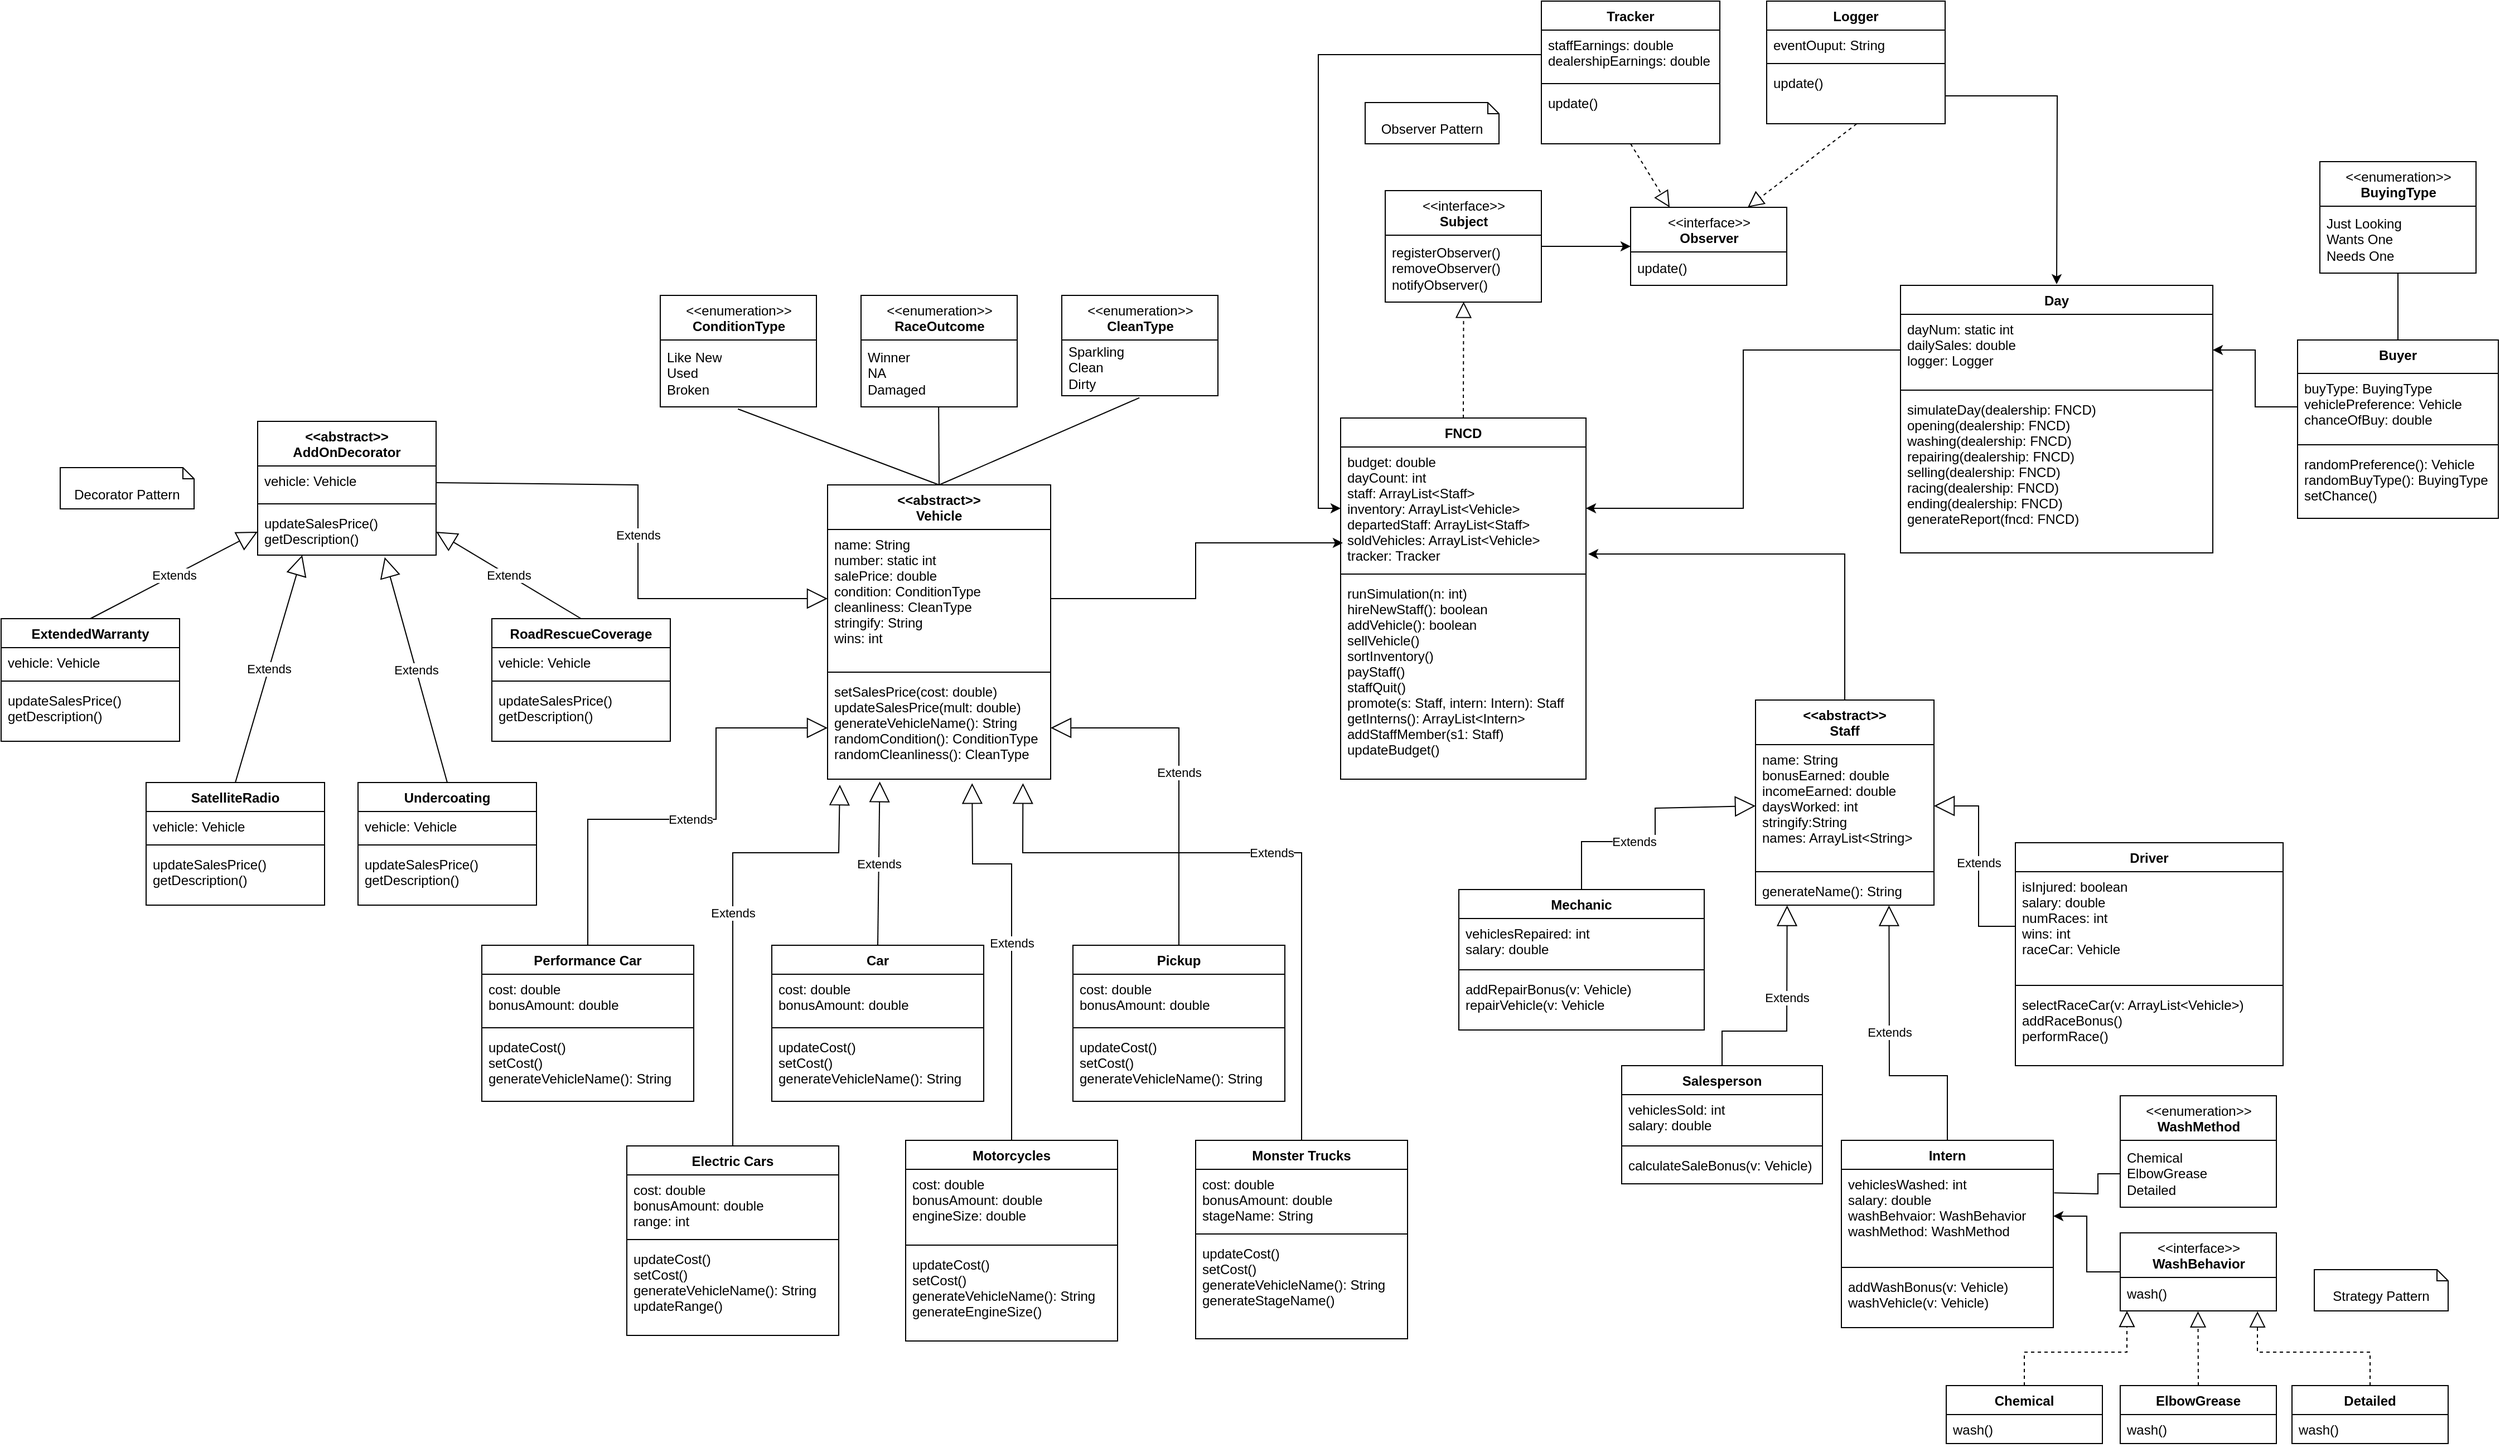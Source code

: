 <mxfile version="20.8.22" type="device"><diagram name="Page-1" id="t615IpKrebfOkQAuINTM"><mxGraphModel dx="3419" dy="1563" grid="1" gridSize="10" guides="1" tooltips="1" connect="1" arrows="1" fold="1" page="1" pageScale="1" pageWidth="850" pageHeight="1100" math="0" shadow="0"><root><mxCell id="0"/><mxCell id="1" parent="0"/><mxCell id="rix5Q1nm7K9y-jNuMeSY-110" style="edgeStyle=orthogonalEdgeStyle;rounded=0;orthogonalLoop=1;jettySize=auto;html=1;entryX=1.009;entryY=0.873;entryDx=0;entryDy=0;entryPerimeter=0;" parent="1" source="QfsyvB2copFPXGvnGD3D-1" target="QfsyvB2copFPXGvnGD3D-46" edge="1"><mxGeometry relative="1" as="geometry"/></mxCell><mxCell id="QfsyvB2copFPXGvnGD3D-1" value="&lt;&lt;abstract&gt;&gt;&#10;Staff" style="swimlane;fontStyle=1;align=center;verticalAlign=top;childLayout=stackLayout;horizontal=1;startSize=40;horizontalStack=0;resizeParent=1;resizeParentMax=0;resizeLast=0;collapsible=1;marginBottom=0;" parent="1" vertex="1"><mxGeometry x="-830" y="-10" width="160" height="184" as="geometry"/></mxCell><mxCell id="QfsyvB2copFPXGvnGD3D-2" value="name: String&#10;bonusEarned: double&#10;incomeEarned: double&#10;daysWorked: int&#10;stringify:String&#10;names: ArrayList&lt;String&gt;" style="text;strokeColor=none;fillColor=none;align=left;verticalAlign=top;spacingLeft=4;spacingRight=4;overflow=hidden;rotatable=0;points=[[0,0.5],[1,0.5]];portConstraint=eastwest;" parent="QfsyvB2copFPXGvnGD3D-1" vertex="1"><mxGeometry y="40" width="160" height="110" as="geometry"/></mxCell><mxCell id="QfsyvB2copFPXGvnGD3D-3" value="" style="line;strokeWidth=1;fillColor=none;align=left;verticalAlign=middle;spacingTop=-1;spacingLeft=3;spacingRight=3;rotatable=0;labelPosition=right;points=[];portConstraint=eastwest;strokeColor=inherit;" parent="QfsyvB2copFPXGvnGD3D-1" vertex="1"><mxGeometry y="150" width="160" height="8" as="geometry"/></mxCell><mxCell id="QfsyvB2copFPXGvnGD3D-4" value="generateName(): String" style="text;strokeColor=none;fillColor=none;align=left;verticalAlign=top;spacingLeft=4;spacingRight=4;overflow=hidden;rotatable=0;points=[[0,0.5],[1,0.5]];portConstraint=eastwest;" parent="QfsyvB2copFPXGvnGD3D-1" vertex="1"><mxGeometry y="158" width="160" height="26" as="geometry"/></mxCell><mxCell id="QfsyvB2copFPXGvnGD3D-5" value="Salesperson" style="swimlane;fontStyle=1;align=center;verticalAlign=top;childLayout=stackLayout;horizontal=1;startSize=26;horizontalStack=0;resizeParent=1;resizeParentMax=0;resizeLast=0;collapsible=1;marginBottom=0;" parent="1" vertex="1"><mxGeometry x="-950" y="318" width="180" height="106" as="geometry"/></mxCell><mxCell id="QfsyvB2copFPXGvnGD3D-6" value="vehiclesSold: int&#10;salary: double" style="text;strokeColor=none;fillColor=none;align=left;verticalAlign=top;spacingLeft=4;spacingRight=4;overflow=hidden;rotatable=0;points=[[0,0.5],[1,0.5]];portConstraint=eastwest;" parent="QfsyvB2copFPXGvnGD3D-5" vertex="1"><mxGeometry y="26" width="180" height="42" as="geometry"/></mxCell><mxCell id="QfsyvB2copFPXGvnGD3D-7" value="" style="line;strokeWidth=1;fillColor=none;align=left;verticalAlign=middle;spacingTop=-1;spacingLeft=3;spacingRight=3;rotatable=0;labelPosition=right;points=[];portConstraint=eastwest;strokeColor=inherit;" parent="QfsyvB2copFPXGvnGD3D-5" vertex="1"><mxGeometry y="68" width="180" height="8" as="geometry"/></mxCell><mxCell id="QfsyvB2copFPXGvnGD3D-8" value="calculateSaleBonus(v: Vehicle)" style="text;strokeColor=none;fillColor=none;align=left;verticalAlign=top;spacingLeft=4;spacingRight=4;overflow=hidden;rotatable=0;points=[[0,0.5],[1,0.5]];portConstraint=eastwest;" parent="QfsyvB2copFPXGvnGD3D-5" vertex="1"><mxGeometry y="76" width="180" height="30" as="geometry"/></mxCell><mxCell id="QfsyvB2copFPXGvnGD3D-9" value="Intern" style="swimlane;fontStyle=1;align=center;verticalAlign=top;childLayout=stackLayout;horizontal=1;startSize=26;horizontalStack=0;resizeParent=1;resizeParentMax=0;resizeLast=0;collapsible=1;marginBottom=0;" parent="1" vertex="1"><mxGeometry x="-753" y="385" width="190" height="168" as="geometry"/></mxCell><mxCell id="QfsyvB2copFPXGvnGD3D-10" value="vehiclesWashed: int&#10;salary: double&#10;washBehvaior: WashBehavior&#10;washMethod: WashMethod" style="text;strokeColor=none;fillColor=none;align=left;verticalAlign=top;spacingLeft=4;spacingRight=4;overflow=hidden;rotatable=0;points=[[0,0.5],[1,0.5]];portConstraint=eastwest;" parent="QfsyvB2copFPXGvnGD3D-9" vertex="1"><mxGeometry y="26" width="190" height="84" as="geometry"/></mxCell><mxCell id="QfsyvB2copFPXGvnGD3D-11" value="" style="line;strokeWidth=1;fillColor=none;align=left;verticalAlign=middle;spacingTop=-1;spacingLeft=3;spacingRight=3;rotatable=0;labelPosition=right;points=[];portConstraint=eastwest;strokeColor=inherit;" parent="QfsyvB2copFPXGvnGD3D-9" vertex="1"><mxGeometry y="110" width="190" height="8" as="geometry"/></mxCell><mxCell id="QfsyvB2copFPXGvnGD3D-12" value="addWashBonus(v: Vehicle)&#10;washVehicle(v: Vehicle)" style="text;strokeColor=none;fillColor=none;align=left;verticalAlign=top;spacingLeft=4;spacingRight=4;overflow=hidden;rotatable=0;points=[[0,0.5],[1,0.5]];portConstraint=eastwest;" parent="QfsyvB2copFPXGvnGD3D-9" vertex="1"><mxGeometry y="118" width="190" height="50" as="geometry"/></mxCell><mxCell id="QfsyvB2copFPXGvnGD3D-19" value="Mechanic" style="swimlane;fontStyle=1;align=center;verticalAlign=top;childLayout=stackLayout;horizontal=1;startSize=26;horizontalStack=0;resizeParent=1;resizeParentMax=0;resizeLast=0;collapsible=1;marginBottom=0;" parent="1" vertex="1"><mxGeometry x="-1096" y="160" width="220" height="126" as="geometry"/></mxCell><mxCell id="QfsyvB2copFPXGvnGD3D-20" value="vehiclesRepaired: int&#10;salary: double" style="text;strokeColor=none;fillColor=none;align=left;verticalAlign=top;spacingLeft=4;spacingRight=4;overflow=hidden;rotatable=0;points=[[0,0.5],[1,0.5]];portConstraint=eastwest;" parent="QfsyvB2copFPXGvnGD3D-19" vertex="1"><mxGeometry y="26" width="220" height="42" as="geometry"/></mxCell><mxCell id="QfsyvB2copFPXGvnGD3D-21" value="" style="line;strokeWidth=1;fillColor=none;align=left;verticalAlign=middle;spacingTop=-1;spacingLeft=3;spacingRight=3;rotatable=0;labelPosition=right;points=[];portConstraint=eastwest;strokeColor=inherit;" parent="QfsyvB2copFPXGvnGD3D-19" vertex="1"><mxGeometry y="68" width="220" height="8" as="geometry"/></mxCell><mxCell id="QfsyvB2copFPXGvnGD3D-22" value="addRepairBonus(v: Vehicle)&#10;repairVehicle(v: Vehicle" style="text;strokeColor=none;fillColor=none;align=left;verticalAlign=top;spacingLeft=4;spacingRight=4;overflow=hidden;rotatable=0;points=[[0,0.5],[1,0.5]];portConstraint=eastwest;" parent="QfsyvB2copFPXGvnGD3D-19" vertex="1"><mxGeometry y="76" width="220" height="50" as="geometry"/></mxCell><mxCell id="QfsyvB2copFPXGvnGD3D-23" value="Extends" style="endArrow=block;endSize=16;endFill=0;html=1;rounded=0;exitX=0.5;exitY=0;exitDx=0;exitDy=0;entryX=0.177;entryY=1.009;entryDx=0;entryDy=0;entryPerimeter=0;" parent="1" source="QfsyvB2copFPXGvnGD3D-5" target="QfsyvB2copFPXGvnGD3D-4" edge="1"><mxGeometry x="0.18" width="160" relative="1" as="geometry"><mxPoint x="-650" y="575" as="sourcePoint"/><mxPoint x="-680" y="535" as="targetPoint"/><Array as="points"><mxPoint x="-860" y="287"/><mxPoint x="-802" y="287"/></Array><mxPoint as="offset"/></mxGeometry></mxCell><mxCell id="QfsyvB2copFPXGvnGD3D-26" value="&lt;&lt;abstract&gt;&gt;&#10;Vehicle" style="swimlane;fontStyle=1;align=center;verticalAlign=top;childLayout=stackLayout;horizontal=1;startSize=40;horizontalStack=0;resizeParent=1;resizeParentMax=0;resizeLast=0;collapsible=1;marginBottom=0;" parent="1" vertex="1"><mxGeometry x="-1662" y="-203" width="200" height="264" as="geometry"/></mxCell><mxCell id="QfsyvB2copFPXGvnGD3D-27" value="name: String&#10;number: static int&#10;salePrice: double&#10;condition: ConditionType&#10;cleanliness: CleanType&#10;stringify: String&#10;wins: int" style="text;strokeColor=none;fillColor=none;align=left;verticalAlign=top;spacingLeft=4;spacingRight=4;overflow=hidden;rotatable=0;points=[[0,0.5],[1,0.5]];portConstraint=eastwest;" parent="QfsyvB2copFPXGvnGD3D-26" vertex="1"><mxGeometry y="40" width="200" height="124" as="geometry"/></mxCell><mxCell id="QfsyvB2copFPXGvnGD3D-28" value="" style="line;strokeWidth=1;fillColor=none;align=left;verticalAlign=middle;spacingTop=-1;spacingLeft=3;spacingRight=3;rotatable=0;labelPosition=right;points=[];portConstraint=eastwest;strokeColor=inherit;" parent="QfsyvB2copFPXGvnGD3D-26" vertex="1"><mxGeometry y="164" width="200" height="8" as="geometry"/></mxCell><mxCell id="QfsyvB2copFPXGvnGD3D-29" value="setSalesPrice(cost: double)&#10;updateSalesPrice(mult: double)&#10;generateVehicleName(): String&#10;randomCondition(): ConditionType&#10;randomCleanliness(): CleanType" style="text;strokeColor=none;fillColor=none;align=left;verticalAlign=top;spacingLeft=4;spacingRight=4;overflow=hidden;rotatable=0;points=[[0,0.5],[1,0.5]];portConstraint=eastwest;" parent="QfsyvB2copFPXGvnGD3D-26" vertex="1"><mxGeometry y="172" width="200" height="92" as="geometry"/></mxCell><mxCell id="QfsyvB2copFPXGvnGD3D-38" value="Performance Car" style="swimlane;fontStyle=1;align=center;verticalAlign=top;childLayout=stackLayout;horizontal=1;startSize=26;horizontalStack=0;resizeParent=1;resizeParentMax=0;resizeLast=0;collapsible=1;marginBottom=0;" parent="1" vertex="1"><mxGeometry x="-1972" y="210" width="190" height="140" as="geometry"/></mxCell><mxCell id="QfsyvB2copFPXGvnGD3D-39" value="cost: double&#10;bonusAmount: double" style="text;strokeColor=none;fillColor=none;align=left;verticalAlign=top;spacingLeft=4;spacingRight=4;overflow=hidden;rotatable=0;points=[[0,0.5],[1,0.5]];portConstraint=eastwest;" parent="QfsyvB2copFPXGvnGD3D-38" vertex="1"><mxGeometry y="26" width="190" height="44" as="geometry"/></mxCell><mxCell id="QfsyvB2copFPXGvnGD3D-40" value="" style="line;strokeWidth=1;fillColor=none;align=left;verticalAlign=middle;spacingTop=-1;spacingLeft=3;spacingRight=3;rotatable=0;labelPosition=right;points=[];portConstraint=eastwest;strokeColor=inherit;" parent="QfsyvB2copFPXGvnGD3D-38" vertex="1"><mxGeometry y="70" width="190" height="8" as="geometry"/></mxCell><mxCell id="QfsyvB2copFPXGvnGD3D-41" value="updateCost()&#10;setCost()&#10;generateVehicleName(): String" style="text;strokeColor=none;fillColor=none;align=left;verticalAlign=top;spacingLeft=4;spacingRight=4;overflow=hidden;rotatable=0;points=[[0,0.5],[1,0.5]];portConstraint=eastwest;" parent="QfsyvB2copFPXGvnGD3D-38" vertex="1"><mxGeometry y="78" width="190" height="62" as="geometry"/></mxCell><mxCell id="QfsyvB2copFPXGvnGD3D-45" value="FNCD" style="swimlane;fontStyle=1;align=center;verticalAlign=top;childLayout=stackLayout;horizontal=1;startSize=26;horizontalStack=0;resizeParent=1;resizeParentMax=0;resizeLast=0;collapsible=1;marginBottom=0;" parent="1" vertex="1"><mxGeometry x="-1202" y="-263" width="220" height="324" as="geometry"/></mxCell><mxCell id="QfsyvB2copFPXGvnGD3D-46" value="budget: double&#10;dayCount: int&#10;staff: ArrayList&lt;Staff&gt;&#10;inventory: ArrayList&lt;Vehicle&gt;&#10;departedStaff: ArrayList&lt;Staff&gt;&#10;soldVehicles: ArrayList&lt;Vehicle&gt;&#10;tracker: Tracker" style="text;strokeColor=none;fillColor=none;align=left;verticalAlign=top;spacingLeft=4;spacingRight=4;overflow=hidden;rotatable=0;points=[[0,0.5],[1,0.5]];portConstraint=eastwest;" parent="QfsyvB2copFPXGvnGD3D-45" vertex="1"><mxGeometry y="26" width="220" height="110" as="geometry"/></mxCell><mxCell id="QfsyvB2copFPXGvnGD3D-47" value="" style="line;strokeWidth=1;fillColor=none;align=left;verticalAlign=middle;spacingTop=-1;spacingLeft=3;spacingRight=3;rotatable=0;labelPosition=right;points=[];portConstraint=eastwest;strokeColor=inherit;" parent="QfsyvB2copFPXGvnGD3D-45" vertex="1"><mxGeometry y="136" width="220" height="8" as="geometry"/></mxCell><mxCell id="QfsyvB2copFPXGvnGD3D-48" value="runSimulation(n: int)&#10;hireNewStaff(): boolean&#10;addVehicle(): boolean&#10;sellVehicle()&#10;sortInventory()&#10;payStaff()&#10;staffQuit()&#10;promote(s: Staff, intern: Intern): Staff&#10;getInterns(): ArrayList&lt;Intern&gt;&#10;addStaffMember(s1: Staff)&#10;updateBudget()" style="text;strokeColor=none;fillColor=none;align=left;verticalAlign=top;spacingLeft=4;spacingRight=4;overflow=hidden;rotatable=0;points=[[0,0.5],[1,0.5]];portConstraint=eastwest;" parent="QfsyvB2copFPXGvnGD3D-45" vertex="1"><mxGeometry y="144" width="220" height="180" as="geometry"/></mxCell><mxCell id="QfsyvB2copFPXGvnGD3D-53" value="Day" style="swimlane;fontStyle=1;align=center;verticalAlign=top;childLayout=stackLayout;horizontal=1;startSize=26;horizontalStack=0;resizeParent=1;resizeParentMax=0;resizeLast=0;collapsible=1;marginBottom=0;" parent="1" vertex="1"><mxGeometry x="-700" y="-382" width="280" height="240" as="geometry"/></mxCell><mxCell id="QfsyvB2copFPXGvnGD3D-54" value="dayNum: static int&#10;dailySales: double&#10;logger: Logger" style="text;strokeColor=none;fillColor=none;align=left;verticalAlign=top;spacingLeft=4;spacingRight=4;overflow=hidden;rotatable=0;points=[[0,0.5],[1,0.5]];portConstraint=eastwest;" parent="QfsyvB2copFPXGvnGD3D-53" vertex="1"><mxGeometry y="26" width="280" height="64" as="geometry"/></mxCell><mxCell id="QfsyvB2copFPXGvnGD3D-55" value="" style="line;strokeWidth=1;fillColor=none;align=left;verticalAlign=middle;spacingTop=-1;spacingLeft=3;spacingRight=3;rotatable=0;labelPosition=right;points=[];portConstraint=eastwest;strokeColor=inherit;" parent="QfsyvB2copFPXGvnGD3D-53" vertex="1"><mxGeometry y="90" width="280" height="8" as="geometry"/></mxCell><mxCell id="QfsyvB2copFPXGvnGD3D-56" value="simulateDay(dealership: FNCD)&#10;opening(dealership: FNCD)&#10;washing(dealership: FNCD)&#10;repairing(dealership: FNCD)&#10;selling(dealership: FNCD)&#10;racing(dealership: FNCD)&#10;ending(dealership: FNCD)&#10;generateReport(fncd: FNCD)" style="text;strokeColor=none;fillColor=none;align=left;verticalAlign=top;spacingLeft=4;spacingRight=4;overflow=hidden;rotatable=0;points=[[0,0.5],[1,0.5]];portConstraint=eastwest;" parent="QfsyvB2copFPXGvnGD3D-53" vertex="1"><mxGeometry y="98" width="280" height="142" as="geometry"/></mxCell><mxCell id="QfsyvB2copFPXGvnGD3D-61" value="&amp;lt;&amp;lt;enumeration&amp;gt;&amp;gt;&lt;br&gt;&lt;b&gt;ConditionType&lt;/b&gt;" style="swimlane;fontStyle=0;align=center;verticalAlign=top;childLayout=stackLayout;horizontal=1;startSize=40;horizontalStack=0;resizeParent=1;resizeParentMax=0;resizeLast=0;collapsible=0;marginBottom=0;html=1;" parent="1" vertex="1"><mxGeometry x="-1812" y="-373" width="140" height="100" as="geometry"/></mxCell><mxCell id="QfsyvB2copFPXGvnGD3D-62" value="Like New&lt;br&gt;Used&lt;br&gt;Broken" style="text;html=1;strokeColor=none;fillColor=none;align=left;verticalAlign=middle;spacingLeft=4;spacingRight=4;overflow=hidden;rotatable=0;points=[[0,0.5],[1,0.5]];portConstraint=eastwest;" parent="QfsyvB2copFPXGvnGD3D-61" vertex="1"><mxGeometry y="40" width="140" height="60" as="geometry"/></mxCell><mxCell id="QfsyvB2copFPXGvnGD3D-63" value="&amp;lt;&amp;lt;enumeration&amp;gt;&amp;gt;&lt;br&gt;&lt;b&gt;CleanType&lt;/b&gt;" style="swimlane;fontStyle=0;align=center;verticalAlign=top;childLayout=stackLayout;horizontal=1;startSize=40;horizontalStack=0;resizeParent=1;resizeParentMax=0;resizeLast=0;collapsible=0;marginBottom=0;html=1;" parent="1" vertex="1"><mxGeometry x="-1452" y="-373" width="140" height="90" as="geometry"/></mxCell><mxCell id="QfsyvB2copFPXGvnGD3D-64" value="Sparkling&lt;br&gt;Clean&lt;br&gt;Dirty" style="text;html=1;strokeColor=none;fillColor=none;align=left;verticalAlign=middle;spacingLeft=4;spacingRight=4;overflow=hidden;rotatable=0;points=[[0,0.5],[1,0.5]];portConstraint=eastwest;" parent="QfsyvB2copFPXGvnGD3D-63" vertex="1"><mxGeometry y="40" width="140" height="50" as="geometry"/></mxCell><mxCell id="QfsyvB2copFPXGvnGD3D-86" value="Buyer" style="swimlane;fontStyle=1;align=center;verticalAlign=top;childLayout=stackLayout;horizontal=1;startSize=30;horizontalStack=0;resizeParent=1;resizeParentMax=0;resizeLast=0;collapsible=1;marginBottom=0;" parent="1" vertex="1"><mxGeometry x="-344" y="-333" width="180" height="160" as="geometry"/></mxCell><mxCell id="QfsyvB2copFPXGvnGD3D-87" value="buyType: BuyingType&#10;vehiclePreference: Vehicle&#10;chanceOfBuy: double" style="text;strokeColor=none;fillColor=none;align=left;verticalAlign=top;spacingLeft=4;spacingRight=4;overflow=hidden;rotatable=0;points=[[0,0.5],[1,0.5]];portConstraint=eastwest;" parent="QfsyvB2copFPXGvnGD3D-86" vertex="1"><mxGeometry y="30" width="180" height="60" as="geometry"/></mxCell><mxCell id="QfsyvB2copFPXGvnGD3D-88" value="" style="line;strokeWidth=1;fillColor=none;align=left;verticalAlign=middle;spacingTop=-1;spacingLeft=3;spacingRight=3;rotatable=0;labelPosition=right;points=[];portConstraint=eastwest;strokeColor=inherit;" parent="QfsyvB2copFPXGvnGD3D-86" vertex="1"><mxGeometry y="90" width="180" height="8" as="geometry"/></mxCell><mxCell id="QfsyvB2copFPXGvnGD3D-89" value="randomPreference(): Vehicle&#10;randomBuyType(): BuyingType&#10;setChance()&#10;" style="text;strokeColor=none;fillColor=none;align=left;verticalAlign=top;spacingLeft=4;spacingRight=4;overflow=hidden;rotatable=0;points=[[0,0.5],[1,0.5]];portConstraint=eastwest;" parent="QfsyvB2copFPXGvnGD3D-86" vertex="1"><mxGeometry y="98" width="180" height="62" as="geometry"/></mxCell><mxCell id="QfsyvB2copFPXGvnGD3D-90" value="&amp;lt;&amp;lt;enumeration&amp;gt;&amp;gt;&lt;br&gt;&lt;b&gt;BuyingType&lt;/b&gt;" style="swimlane;fontStyle=0;align=center;verticalAlign=top;childLayout=stackLayout;horizontal=1;startSize=40;horizontalStack=0;resizeParent=1;resizeParentMax=0;resizeLast=0;collapsible=0;marginBottom=0;html=1;" parent="1" vertex="1"><mxGeometry x="-324" y="-493" width="140" height="100" as="geometry"/></mxCell><mxCell id="QfsyvB2copFPXGvnGD3D-91" value="Just Looking&lt;br&gt;Wants One&lt;br&gt;Needs One" style="text;html=1;strokeColor=none;fillColor=none;align=left;verticalAlign=middle;spacingLeft=4;spacingRight=4;overflow=hidden;rotatable=0;points=[[0,0.5],[1,0.5]];portConstraint=eastwest;" parent="QfsyvB2copFPXGvnGD3D-90" vertex="1"><mxGeometry y="40" width="140" height="60" as="geometry"/></mxCell><mxCell id="inO1o_w_NUbtkZObEuKt-1" value="Pickup" style="swimlane;fontStyle=1;align=center;verticalAlign=top;childLayout=stackLayout;horizontal=1;startSize=26;horizontalStack=0;resizeParent=1;resizeParentMax=0;resizeLast=0;collapsible=1;marginBottom=0;" parent="1" vertex="1"><mxGeometry x="-1442" y="210" width="190" height="140" as="geometry"/></mxCell><mxCell id="inO1o_w_NUbtkZObEuKt-2" value="cost: double&#10;bonusAmount: double" style="text;strokeColor=none;fillColor=none;align=left;verticalAlign=top;spacingLeft=4;spacingRight=4;overflow=hidden;rotatable=0;points=[[0,0.5],[1,0.5]];portConstraint=eastwest;" parent="inO1o_w_NUbtkZObEuKt-1" vertex="1"><mxGeometry y="26" width="190" height="44" as="geometry"/></mxCell><mxCell id="inO1o_w_NUbtkZObEuKt-3" value="" style="line;strokeWidth=1;fillColor=none;align=left;verticalAlign=middle;spacingTop=-1;spacingLeft=3;spacingRight=3;rotatable=0;labelPosition=right;points=[];portConstraint=eastwest;strokeColor=inherit;" parent="inO1o_w_NUbtkZObEuKt-1" vertex="1"><mxGeometry y="70" width="190" height="8" as="geometry"/></mxCell><mxCell id="inO1o_w_NUbtkZObEuKt-4" value="updateCost()&#10;setCost()&#10;generateVehicleName(): String" style="text;strokeColor=none;fillColor=none;align=left;verticalAlign=top;spacingLeft=4;spacingRight=4;overflow=hidden;rotatable=0;points=[[0,0.5],[1,0.5]];portConstraint=eastwest;" parent="inO1o_w_NUbtkZObEuKt-1" vertex="1"><mxGeometry y="78" width="190" height="62" as="geometry"/></mxCell><mxCell id="inO1o_w_NUbtkZObEuKt-5" value="Car" style="swimlane;fontStyle=1;align=center;verticalAlign=top;childLayout=stackLayout;horizontal=1;startSize=26;horizontalStack=0;resizeParent=1;resizeParentMax=0;resizeLast=0;collapsible=1;marginBottom=0;" parent="1" vertex="1"><mxGeometry x="-1712" y="210" width="190" height="140" as="geometry"/></mxCell><mxCell id="inO1o_w_NUbtkZObEuKt-6" value="cost: double&#10;bonusAmount: double" style="text;strokeColor=none;fillColor=none;align=left;verticalAlign=top;spacingLeft=4;spacingRight=4;overflow=hidden;rotatable=0;points=[[0,0.5],[1,0.5]];portConstraint=eastwest;" parent="inO1o_w_NUbtkZObEuKt-5" vertex="1"><mxGeometry y="26" width="190" height="44" as="geometry"/></mxCell><mxCell id="inO1o_w_NUbtkZObEuKt-7" value="" style="line;strokeWidth=1;fillColor=none;align=left;verticalAlign=middle;spacingTop=-1;spacingLeft=3;spacingRight=3;rotatable=0;labelPosition=right;points=[];portConstraint=eastwest;strokeColor=inherit;" parent="inO1o_w_NUbtkZObEuKt-5" vertex="1"><mxGeometry y="70" width="190" height="8" as="geometry"/></mxCell><mxCell id="inO1o_w_NUbtkZObEuKt-8" value="updateCost()&#10;setCost()&#10;generateVehicleName(): String" style="text;strokeColor=none;fillColor=none;align=left;verticalAlign=top;spacingLeft=4;spacingRight=4;overflow=hidden;rotatable=0;points=[[0,0.5],[1,0.5]];portConstraint=eastwest;" parent="inO1o_w_NUbtkZObEuKt-5" vertex="1"><mxGeometry y="78" width="190" height="62" as="geometry"/></mxCell><mxCell id="rix5Q1nm7K9y-jNuMeSY-5" value="Electric Cars" style="swimlane;fontStyle=1;align=center;verticalAlign=top;childLayout=stackLayout;horizontal=1;startSize=26;horizontalStack=0;resizeParent=1;resizeParentMax=0;resizeLast=0;collapsible=1;marginBottom=0;" parent="1" vertex="1"><mxGeometry x="-1842" y="390" width="190" height="170" as="geometry"/></mxCell><mxCell id="rix5Q1nm7K9y-jNuMeSY-6" value="cost: double&#10;bonusAmount: double&#10;range: int" style="text;strokeColor=none;fillColor=none;align=left;verticalAlign=top;spacingLeft=4;spacingRight=4;overflow=hidden;rotatable=0;points=[[0,0.5],[1,0.5]];portConstraint=eastwest;" parent="rix5Q1nm7K9y-jNuMeSY-5" vertex="1"><mxGeometry y="26" width="190" height="54" as="geometry"/></mxCell><mxCell id="rix5Q1nm7K9y-jNuMeSY-7" value="" style="line;strokeWidth=1;fillColor=none;align=left;verticalAlign=middle;spacingTop=-1;spacingLeft=3;spacingRight=3;rotatable=0;labelPosition=right;points=[];portConstraint=eastwest;strokeColor=inherit;" parent="rix5Q1nm7K9y-jNuMeSY-5" vertex="1"><mxGeometry y="80" width="190" height="8" as="geometry"/></mxCell><mxCell id="rix5Q1nm7K9y-jNuMeSY-8" value="updateCost()&#10;setCost()&#10;generateVehicleName(): String&#10;updateRange()" style="text;strokeColor=none;fillColor=none;align=left;verticalAlign=top;spacingLeft=4;spacingRight=4;overflow=hidden;rotatable=0;points=[[0,0.5],[1,0.5]];portConstraint=eastwest;" parent="rix5Q1nm7K9y-jNuMeSY-5" vertex="1"><mxGeometry y="88" width="190" height="82" as="geometry"/></mxCell><mxCell id="rix5Q1nm7K9y-jNuMeSY-9" value="Monster Trucks" style="swimlane;fontStyle=1;align=center;verticalAlign=top;childLayout=stackLayout;horizontal=1;startSize=26;horizontalStack=0;resizeParent=1;resizeParentMax=0;resizeLast=0;collapsible=1;marginBottom=0;" parent="1" vertex="1"><mxGeometry x="-1332" y="385" width="190" height="178" as="geometry"/></mxCell><mxCell id="rix5Q1nm7K9y-jNuMeSY-10" value="cost: double&#10;bonusAmount: double&#10;stageName: String" style="text;strokeColor=none;fillColor=none;align=left;verticalAlign=top;spacingLeft=4;spacingRight=4;overflow=hidden;rotatable=0;points=[[0,0.5],[1,0.5]];portConstraint=eastwest;" parent="rix5Q1nm7K9y-jNuMeSY-9" vertex="1"><mxGeometry y="26" width="190" height="54" as="geometry"/></mxCell><mxCell id="rix5Q1nm7K9y-jNuMeSY-11" value="" style="line;strokeWidth=1;fillColor=none;align=left;verticalAlign=middle;spacingTop=-1;spacingLeft=3;spacingRight=3;rotatable=0;labelPosition=right;points=[];portConstraint=eastwest;strokeColor=inherit;" parent="rix5Q1nm7K9y-jNuMeSY-9" vertex="1"><mxGeometry y="80" width="190" height="8" as="geometry"/></mxCell><mxCell id="rix5Q1nm7K9y-jNuMeSY-12" value="updateCost()&#10;setCost()&#10;generateVehicleName(): String&#10;generateStageName()" style="text;strokeColor=none;fillColor=none;align=left;verticalAlign=top;spacingLeft=4;spacingRight=4;overflow=hidden;rotatable=0;points=[[0,0.5],[1,0.5]];portConstraint=eastwest;" parent="rix5Q1nm7K9y-jNuMeSY-9" vertex="1"><mxGeometry y="88" width="190" height="90" as="geometry"/></mxCell><mxCell id="rix5Q1nm7K9y-jNuMeSY-16" value="Driver" style="swimlane;fontStyle=1;align=center;verticalAlign=top;childLayout=stackLayout;horizontal=1;startSize=26;horizontalStack=0;resizeParent=1;resizeParentMax=0;resizeLast=0;collapsible=1;marginBottom=0;" parent="1" vertex="1"><mxGeometry x="-597" y="118" width="240" height="200" as="geometry"/></mxCell><mxCell id="rix5Q1nm7K9y-jNuMeSY-17" value="isInjured: boolean&#10;salary: double&#10;numRaces: int&#10;wins: int&#10;raceCar: Vehicle" style="text;strokeColor=none;fillColor=none;align=left;verticalAlign=top;spacingLeft=4;spacingRight=4;overflow=hidden;rotatable=0;points=[[0,0.5],[1,0.5]];portConstraint=eastwest;" parent="rix5Q1nm7K9y-jNuMeSY-16" vertex="1"><mxGeometry y="26" width="240" height="98" as="geometry"/></mxCell><mxCell id="rix5Q1nm7K9y-jNuMeSY-18" value="" style="line;strokeWidth=1;fillColor=none;align=left;verticalAlign=middle;spacingTop=-1;spacingLeft=3;spacingRight=3;rotatable=0;labelPosition=right;points=[];portConstraint=eastwest;strokeColor=inherit;" parent="rix5Q1nm7K9y-jNuMeSY-16" vertex="1"><mxGeometry y="124" width="240" height="8" as="geometry"/></mxCell><mxCell id="rix5Q1nm7K9y-jNuMeSY-19" value="selectRaceCar(v: ArrayList&lt;Vehicle&gt;)&#10;addRaceBonus()&#10;performRace()" style="text;strokeColor=none;fillColor=none;align=left;verticalAlign=top;spacingLeft=4;spacingRight=4;overflow=hidden;rotatable=0;points=[[0,0.5],[1,0.5]];portConstraint=eastwest;" parent="rix5Q1nm7K9y-jNuMeSY-16" vertex="1"><mxGeometry y="132" width="240" height="68" as="geometry"/></mxCell><mxCell id="rix5Q1nm7K9y-jNuMeSY-20" value="Extends" style="endArrow=block;endSize=16;endFill=0;html=1;rounded=0;exitX=0;exitY=0.5;exitDx=0;exitDy=0;entryX=1;entryY=0.5;entryDx=0;entryDy=0;" parent="1" source="rix5Q1nm7K9y-jNuMeSY-17" target="QfsyvB2copFPXGvnGD3D-2" edge="1"><mxGeometry width="160" relative="1" as="geometry"><mxPoint x="-780" y="255" as="sourcePoint"/><mxPoint x="-620" y="255" as="targetPoint"/><Array as="points"><mxPoint x="-630" y="193"/><mxPoint x="-630" y="85"/></Array></mxGeometry></mxCell><mxCell id="rix5Q1nm7K9y-jNuMeSY-21" value="&amp;lt;&amp;lt;enumeration&amp;gt;&amp;gt;&lt;br&gt;&lt;b&gt;RaceOutcome&lt;/b&gt;" style="swimlane;fontStyle=0;align=center;verticalAlign=top;childLayout=stackLayout;horizontal=1;startSize=40;horizontalStack=0;resizeParent=1;resizeParentMax=0;resizeLast=0;collapsible=0;marginBottom=0;html=1;" parent="1" vertex="1"><mxGeometry x="-1632" y="-373" width="140" height="100" as="geometry"/></mxCell><mxCell id="rix5Q1nm7K9y-jNuMeSY-22" value="Winner&lt;br&gt;NA&lt;br&gt;Damaged" style="text;html=1;strokeColor=none;fillColor=none;align=left;verticalAlign=middle;spacingLeft=4;spacingRight=4;overflow=hidden;rotatable=0;points=[[0,0.5],[1,0.5]];portConstraint=eastwest;" parent="rix5Q1nm7K9y-jNuMeSY-21" vertex="1"><mxGeometry y="40" width="140" height="60" as="geometry"/></mxCell><mxCell id="rix5Q1nm7K9y-jNuMeSY-104" style="edgeStyle=orthogonalEdgeStyle;rounded=0;orthogonalLoop=1;jettySize=auto;html=1;entryX=1;entryY=0.5;entryDx=0;entryDy=0;" parent="1" source="rix5Q1nm7K9y-jNuMeSY-25" target="QfsyvB2copFPXGvnGD3D-10" edge="1"><mxGeometry relative="1" as="geometry"/></mxCell><mxCell id="rix5Q1nm7K9y-jNuMeSY-25" value="&amp;lt;&amp;lt;interface&amp;gt;&amp;gt;&lt;br&gt;&lt;b&gt;WashBehavior&lt;/b&gt;" style="swimlane;fontStyle=0;align=center;verticalAlign=top;childLayout=stackLayout;horizontal=1;startSize=40;horizontalStack=0;resizeParent=1;resizeParentMax=0;resizeLast=0;collapsible=0;marginBottom=0;html=1;" parent="1" vertex="1"><mxGeometry x="-503" y="468" width="140" height="70" as="geometry"/></mxCell><mxCell id="rix5Q1nm7K9y-jNuMeSY-26" value="wash()" style="text;html=1;strokeColor=none;fillColor=none;align=left;verticalAlign=middle;spacingLeft=4;spacingRight=4;overflow=hidden;rotatable=0;points=[[0,0.5],[1,0.5]];portConstraint=eastwest;" parent="rix5Q1nm7K9y-jNuMeSY-25" vertex="1"><mxGeometry y="40" width="140" height="30" as="geometry"/></mxCell><mxCell id="rix5Q1nm7K9y-jNuMeSY-27" value="Chemical" style="swimlane;fontStyle=1;childLayout=stackLayout;horizontal=1;startSize=26;fillColor=none;horizontalStack=0;resizeParent=1;resizeParentMax=0;resizeLast=0;collapsible=1;marginBottom=0;" parent="1" vertex="1"><mxGeometry x="-659" y="605" width="140" height="52" as="geometry"/></mxCell><mxCell id="rix5Q1nm7K9y-jNuMeSY-28" value="wash()" style="text;strokeColor=none;fillColor=none;align=left;verticalAlign=top;spacingLeft=4;spacingRight=4;overflow=hidden;rotatable=0;points=[[0,0.5],[1,0.5]];portConstraint=eastwest;" parent="rix5Q1nm7K9y-jNuMeSY-27" vertex="1"><mxGeometry y="26" width="140" height="26" as="geometry"/></mxCell><mxCell id="rix5Q1nm7K9y-jNuMeSY-31" value="ElbowGrease" style="swimlane;fontStyle=1;childLayout=stackLayout;horizontal=1;startSize=26;fillColor=none;horizontalStack=0;resizeParent=1;resizeParentMax=0;resizeLast=0;collapsible=1;marginBottom=0;" parent="1" vertex="1"><mxGeometry x="-503" y="605" width="140" height="52" as="geometry"/></mxCell><mxCell id="rix5Q1nm7K9y-jNuMeSY-32" value="wash()" style="text;strokeColor=none;fillColor=none;align=left;verticalAlign=top;spacingLeft=4;spacingRight=4;overflow=hidden;rotatable=0;points=[[0,0.5],[1,0.5]];portConstraint=eastwest;" parent="rix5Q1nm7K9y-jNuMeSY-31" vertex="1"><mxGeometry y="26" width="140" height="26" as="geometry"/></mxCell><mxCell id="rix5Q1nm7K9y-jNuMeSY-35" value="Detailed" style="swimlane;fontStyle=1;childLayout=stackLayout;horizontal=1;startSize=26;fillColor=none;horizontalStack=0;resizeParent=1;resizeParentMax=0;resizeLast=0;collapsible=1;marginBottom=0;" parent="1" vertex="1"><mxGeometry x="-349" y="605" width="140" height="52" as="geometry"/></mxCell><mxCell id="rix5Q1nm7K9y-jNuMeSY-36" value="wash()" style="text;strokeColor=none;fillColor=none;align=left;verticalAlign=top;spacingLeft=4;spacingRight=4;overflow=hidden;rotatable=0;points=[[0,0.5],[1,0.5]];portConstraint=eastwest;" parent="rix5Q1nm7K9y-jNuMeSY-35" vertex="1"><mxGeometry y="26" width="140" height="26" as="geometry"/></mxCell><mxCell id="rix5Q1nm7K9y-jNuMeSY-40" value="" style="endArrow=block;dashed=1;endFill=0;endSize=12;html=1;rounded=0;exitX=0.5;exitY=0;exitDx=0;exitDy=0;entryX=0.043;entryY=1;entryDx=0;entryDy=0;entryPerimeter=0;" parent="1" source="rix5Q1nm7K9y-jNuMeSY-27" target="rix5Q1nm7K9y-jNuMeSY-26" edge="1"><mxGeometry width="160" relative="1" as="geometry"><mxPoint x="-547" y="535" as="sourcePoint"/><mxPoint x="-387" y="535" as="targetPoint"/><Array as="points"><mxPoint x="-589" y="575"/><mxPoint x="-497" y="575"/></Array></mxGeometry></mxCell><mxCell id="rix5Q1nm7K9y-jNuMeSY-41" value="" style="endArrow=block;dashed=1;endFill=0;endSize=12;html=1;rounded=0;exitX=0.5;exitY=0;exitDx=0;exitDy=0;entryX=0.498;entryY=1.011;entryDx=0;entryDy=0;entryPerimeter=0;" parent="1" source="rix5Q1nm7K9y-jNuMeSY-31" target="rix5Q1nm7K9y-jNuMeSY-26" edge="1"><mxGeometry width="160" relative="1" as="geometry"><mxPoint x="-473" y="605" as="sourcePoint"/><mxPoint x="-377" y="565" as="targetPoint"/></mxGeometry></mxCell><mxCell id="rix5Q1nm7K9y-jNuMeSY-42" value="" style="endArrow=block;dashed=1;endFill=0;endSize=12;html=1;rounded=0;exitX=0.5;exitY=0;exitDx=0;exitDy=0;entryX=0.879;entryY=1.011;entryDx=0;entryDy=0;entryPerimeter=0;" parent="1" source="rix5Q1nm7K9y-jNuMeSY-35" target="rix5Q1nm7K9y-jNuMeSY-26" edge="1"><mxGeometry width="160" relative="1" as="geometry"><mxPoint x="-463" y="615" as="sourcePoint"/><mxPoint x="-367" y="575" as="targetPoint"/><Array as="points"><mxPoint x="-279" y="575"/><mxPoint x="-380" y="575"/></Array></mxGeometry></mxCell><mxCell id="rix5Q1nm7K9y-jNuMeSY-44" value="&amp;lt;&amp;lt;enumeration&amp;gt;&amp;gt;&lt;br&gt;&lt;b&gt;WashMethod&lt;/b&gt;" style="swimlane;fontStyle=0;align=center;verticalAlign=top;childLayout=stackLayout;horizontal=1;startSize=40;horizontalStack=0;resizeParent=1;resizeParentMax=0;resizeLast=0;collapsible=0;marginBottom=0;html=1;" parent="1" vertex="1"><mxGeometry x="-503" y="345" width="140" height="100" as="geometry"/></mxCell><mxCell id="rix5Q1nm7K9y-jNuMeSY-45" value="Chemical&lt;br&gt;ElbowGrease&lt;br&gt;Detailed" style="text;html=1;strokeColor=none;fillColor=none;align=left;verticalAlign=middle;spacingLeft=4;spacingRight=4;overflow=hidden;rotatable=0;points=[[0,0.5],[1,0.5]];portConstraint=eastwest;" parent="rix5Q1nm7K9y-jNuMeSY-44" vertex="1"><mxGeometry y="40" width="140" height="60" as="geometry"/></mxCell><mxCell id="rix5Q1nm7K9y-jNuMeSY-49" value="Logger" style="swimlane;fontStyle=1;align=center;verticalAlign=top;childLayout=stackLayout;horizontal=1;startSize=26;horizontalStack=0;resizeParent=1;resizeParentMax=0;resizeLast=0;collapsible=1;marginBottom=0;" parent="1" vertex="1"><mxGeometry x="-820" y="-637" width="160" height="110" as="geometry"/></mxCell><mxCell id="rix5Q1nm7K9y-jNuMeSY-50" value="eventOuput: String" style="text;strokeColor=none;fillColor=none;align=left;verticalAlign=top;spacingLeft=4;spacingRight=4;overflow=hidden;rotatable=0;points=[[0,0.5],[1,0.5]];portConstraint=eastwest;" parent="rix5Q1nm7K9y-jNuMeSY-49" vertex="1"><mxGeometry y="26" width="160" height="26" as="geometry"/></mxCell><mxCell id="rix5Q1nm7K9y-jNuMeSY-51" value="" style="line;strokeWidth=1;fillColor=none;align=left;verticalAlign=middle;spacingTop=-1;spacingLeft=3;spacingRight=3;rotatable=0;labelPosition=right;points=[];portConstraint=eastwest;strokeColor=inherit;" parent="rix5Q1nm7K9y-jNuMeSY-49" vertex="1"><mxGeometry y="52" width="160" height="8" as="geometry"/></mxCell><mxCell id="rix5Q1nm7K9y-jNuMeSY-100" style="edgeStyle=orthogonalEdgeStyle;rounded=0;orthogonalLoop=1;jettySize=auto;html=1;" parent="rix5Q1nm7K9y-jNuMeSY-49" source="rix5Q1nm7K9y-jNuMeSY-52" edge="1"><mxGeometry relative="1" as="geometry"><mxPoint x="260" y="254" as="targetPoint"/></mxGeometry></mxCell><mxCell id="rix5Q1nm7K9y-jNuMeSY-52" value="update()" style="text;strokeColor=none;fillColor=none;align=left;verticalAlign=top;spacingLeft=4;spacingRight=4;overflow=hidden;rotatable=0;points=[[0,0.5],[1,0.5]];portConstraint=eastwest;" parent="rix5Q1nm7K9y-jNuMeSY-49" vertex="1"><mxGeometry y="60" width="160" height="50" as="geometry"/></mxCell><mxCell id="rix5Q1nm7K9y-jNuMeSY-53" value="Undercoating" style="swimlane;fontStyle=1;align=center;verticalAlign=top;childLayout=stackLayout;horizontal=1;startSize=26;horizontalStack=0;resizeParent=1;resizeParentMax=0;resizeLast=0;collapsible=1;marginBottom=0;" parent="1" vertex="1"><mxGeometry x="-2083" y="64" width="160" height="110" as="geometry"/></mxCell><mxCell id="rix5Q1nm7K9y-jNuMeSY-54" value="vehicle: Vehicle" style="text;strokeColor=none;fillColor=none;align=left;verticalAlign=top;spacingLeft=4;spacingRight=4;overflow=hidden;rotatable=0;points=[[0,0.5],[1,0.5]];portConstraint=eastwest;" parent="rix5Q1nm7K9y-jNuMeSY-53" vertex="1"><mxGeometry y="26" width="160" height="26" as="geometry"/></mxCell><mxCell id="rix5Q1nm7K9y-jNuMeSY-55" value="" style="line;strokeWidth=1;fillColor=none;align=left;verticalAlign=middle;spacingTop=-1;spacingLeft=3;spacingRight=3;rotatable=0;labelPosition=right;points=[];portConstraint=eastwest;strokeColor=inherit;" parent="rix5Q1nm7K9y-jNuMeSY-53" vertex="1"><mxGeometry y="52" width="160" height="8" as="geometry"/></mxCell><mxCell id="rix5Q1nm7K9y-jNuMeSY-56" value="updateSalesPrice()&#10;getDescription()" style="text;strokeColor=none;fillColor=none;align=left;verticalAlign=top;spacingLeft=4;spacingRight=4;overflow=hidden;rotatable=0;points=[[0,0.5],[1,0.5]];portConstraint=eastwest;" parent="rix5Q1nm7K9y-jNuMeSY-53" vertex="1"><mxGeometry y="60" width="160" height="50" as="geometry"/></mxCell><mxCell id="rix5Q1nm7K9y-jNuMeSY-57" value="RoadRescueCoverage" style="swimlane;fontStyle=1;align=center;verticalAlign=top;childLayout=stackLayout;horizontal=1;startSize=26;horizontalStack=0;resizeParent=1;resizeParentMax=0;resizeLast=0;collapsible=1;marginBottom=0;" parent="1" vertex="1"><mxGeometry x="-1963" y="-83" width="160" height="110" as="geometry"/></mxCell><mxCell id="rix5Q1nm7K9y-jNuMeSY-58" value="vehicle: Vehicle" style="text;strokeColor=none;fillColor=none;align=left;verticalAlign=top;spacingLeft=4;spacingRight=4;overflow=hidden;rotatable=0;points=[[0,0.5],[1,0.5]];portConstraint=eastwest;" parent="rix5Q1nm7K9y-jNuMeSY-57" vertex="1"><mxGeometry y="26" width="160" height="26" as="geometry"/></mxCell><mxCell id="rix5Q1nm7K9y-jNuMeSY-59" value="" style="line;strokeWidth=1;fillColor=none;align=left;verticalAlign=middle;spacingTop=-1;spacingLeft=3;spacingRight=3;rotatable=0;labelPosition=right;points=[];portConstraint=eastwest;strokeColor=inherit;" parent="rix5Q1nm7K9y-jNuMeSY-57" vertex="1"><mxGeometry y="52" width="160" height="8" as="geometry"/></mxCell><mxCell id="rix5Q1nm7K9y-jNuMeSY-60" value="updateSalesPrice()&#10;getDescription()" style="text;strokeColor=none;fillColor=none;align=left;verticalAlign=top;spacingLeft=4;spacingRight=4;overflow=hidden;rotatable=0;points=[[0,0.5],[1,0.5]];portConstraint=eastwest;" parent="rix5Q1nm7K9y-jNuMeSY-57" vertex="1"><mxGeometry y="60" width="160" height="50" as="geometry"/></mxCell><mxCell id="rix5Q1nm7K9y-jNuMeSY-61" value="&lt;&lt;abstract&gt;&gt;&#10;AddOnDecorator" style="swimlane;fontStyle=1;align=center;verticalAlign=top;childLayout=stackLayout;horizontal=1;startSize=40;horizontalStack=0;resizeParent=1;resizeParentMax=0;resizeLast=0;collapsible=1;marginBottom=0;" parent="1" vertex="1"><mxGeometry x="-2173" y="-260" width="160" height="120" as="geometry"/></mxCell><mxCell id="rix5Q1nm7K9y-jNuMeSY-62" value="vehicle: Vehicle" style="text;strokeColor=none;fillColor=none;align=left;verticalAlign=top;spacingLeft=4;spacingRight=4;overflow=hidden;rotatable=0;points=[[0,0.5],[1,0.5]];portConstraint=eastwest;" parent="rix5Q1nm7K9y-jNuMeSY-61" vertex="1"><mxGeometry y="40" width="160" height="30" as="geometry"/></mxCell><mxCell id="rix5Q1nm7K9y-jNuMeSY-63" value="" style="line;strokeWidth=1;fillColor=none;align=left;verticalAlign=middle;spacingTop=-1;spacingLeft=3;spacingRight=3;rotatable=0;labelPosition=right;points=[];portConstraint=eastwest;strokeColor=inherit;" parent="rix5Q1nm7K9y-jNuMeSY-61" vertex="1"><mxGeometry y="70" width="160" height="8" as="geometry"/></mxCell><mxCell id="rix5Q1nm7K9y-jNuMeSY-64" value="updateSalesPrice()&#10;getDescription()" style="text;strokeColor=none;fillColor=none;align=left;verticalAlign=top;spacingLeft=4;spacingRight=4;overflow=hidden;rotatable=0;points=[[0,0.5],[1,0.5]];portConstraint=eastwest;" parent="rix5Q1nm7K9y-jNuMeSY-61" vertex="1"><mxGeometry y="78" width="160" height="42" as="geometry"/></mxCell><mxCell id="rix5Q1nm7K9y-jNuMeSY-65" value="SatelliteRadio" style="swimlane;fontStyle=1;align=center;verticalAlign=top;childLayout=stackLayout;horizontal=1;startSize=26;horizontalStack=0;resizeParent=1;resizeParentMax=0;resizeLast=0;collapsible=1;marginBottom=0;" parent="1" vertex="1"><mxGeometry x="-2273" y="64" width="160" height="110" as="geometry"/></mxCell><mxCell id="rix5Q1nm7K9y-jNuMeSY-66" value="vehicle: Vehicle" style="text;strokeColor=none;fillColor=none;align=left;verticalAlign=top;spacingLeft=4;spacingRight=4;overflow=hidden;rotatable=0;points=[[0,0.5],[1,0.5]];portConstraint=eastwest;" parent="rix5Q1nm7K9y-jNuMeSY-65" vertex="1"><mxGeometry y="26" width="160" height="26" as="geometry"/></mxCell><mxCell id="rix5Q1nm7K9y-jNuMeSY-67" value="" style="line;strokeWidth=1;fillColor=none;align=left;verticalAlign=middle;spacingTop=-1;spacingLeft=3;spacingRight=3;rotatable=0;labelPosition=right;points=[];portConstraint=eastwest;strokeColor=inherit;" parent="rix5Q1nm7K9y-jNuMeSY-65" vertex="1"><mxGeometry y="52" width="160" height="8" as="geometry"/></mxCell><mxCell id="rix5Q1nm7K9y-jNuMeSY-68" value="updateSalesPrice()&#10;getDescription()" style="text;strokeColor=none;fillColor=none;align=left;verticalAlign=top;spacingLeft=4;spacingRight=4;overflow=hidden;rotatable=0;points=[[0,0.5],[1,0.5]];portConstraint=eastwest;" parent="rix5Q1nm7K9y-jNuMeSY-65" vertex="1"><mxGeometry y="60" width="160" height="50" as="geometry"/></mxCell><mxCell id="rix5Q1nm7K9y-jNuMeSY-69" value="Extends" style="endArrow=block;endSize=16;endFill=0;html=1;rounded=0;exitX=0.5;exitY=0;exitDx=0;exitDy=0;" parent="1" source="rix5Q1nm7K9y-jNuMeSY-65" edge="1"><mxGeometry width="160" relative="1" as="geometry"><mxPoint x="-1520" y="-270" as="sourcePoint"/><mxPoint x="-2133" y="-140" as="targetPoint"/></mxGeometry></mxCell><mxCell id="rix5Q1nm7K9y-jNuMeSY-70" value="Extends" style="endArrow=block;endSize=16;endFill=0;html=1;rounded=0;entryX=0;entryY=0.5;entryDx=0;entryDy=0;exitX=0.5;exitY=0;exitDx=0;exitDy=0;" parent="1" source="rix5Q1nm7K9y-jNuMeSY-78" target="rix5Q1nm7K9y-jNuMeSY-64" edge="1"><mxGeometry width="160" relative="1" as="geometry"><mxPoint x="-2233" y="-150" as="sourcePoint"/><mxPoint x="-2130" y="-241" as="targetPoint"/></mxGeometry></mxCell><mxCell id="rix5Q1nm7K9y-jNuMeSY-71" value="Extends" style="endArrow=block;endSize=16;endFill=0;html=1;rounded=0;entryX=1;entryY=0.5;entryDx=0;entryDy=0;exitX=0.5;exitY=0;exitDx=0;exitDy=0;" parent="1" source="rix5Q1nm7K9y-jNuMeSY-57" target="rix5Q1nm7K9y-jNuMeSY-64" edge="1"><mxGeometry width="160" relative="1" as="geometry"><mxPoint x="-2223" y="-140" as="sourcePoint"/><mxPoint x="-2120" y="-231" as="targetPoint"/></mxGeometry></mxCell><mxCell id="rix5Q1nm7K9y-jNuMeSY-72" value="Extends" style="endArrow=block;endSize=16;endFill=0;html=1;rounded=0;entryX=0.712;entryY=1.044;entryDx=0;entryDy=0;exitX=0.5;exitY=0;exitDx=0;exitDy=0;entryPerimeter=0;" parent="1" source="rix5Q1nm7K9y-jNuMeSY-53" target="rix5Q1nm7K9y-jNuMeSY-64" edge="1"><mxGeometry width="160" relative="1" as="geometry"><mxPoint x="-2213" y="-130" as="sourcePoint"/><mxPoint x="-2110" y="-221" as="targetPoint"/></mxGeometry></mxCell><mxCell id="rix5Q1nm7K9y-jNuMeSY-77" style="edgeStyle=orthogonalEdgeStyle;rounded=0;orthogonalLoop=1;jettySize=auto;html=1;" parent="1" source="rix5Q1nm7K9y-jNuMeSY-73" target="rix5Q1nm7K9y-jNuMeSY-75" edge="1"><mxGeometry relative="1" as="geometry"/></mxCell><mxCell id="rix5Q1nm7K9y-jNuMeSY-73" value="&amp;lt;&amp;lt;interface&amp;gt;&amp;gt;&lt;br&gt;&lt;b&gt;Subject&lt;/b&gt;" style="swimlane;fontStyle=0;align=center;verticalAlign=top;childLayout=stackLayout;horizontal=1;startSize=40;horizontalStack=0;resizeParent=1;resizeParentMax=0;resizeLast=0;collapsible=0;marginBottom=0;html=1;" parent="1" vertex="1"><mxGeometry x="-1162" y="-467" width="140" height="100" as="geometry"/></mxCell><mxCell id="rix5Q1nm7K9y-jNuMeSY-74" value="registerObserver()&lt;br&gt;removeObserver()&lt;br&gt;notifyObserver()" style="text;html=1;strokeColor=none;fillColor=none;align=left;verticalAlign=middle;spacingLeft=4;spacingRight=4;overflow=hidden;rotatable=0;points=[[0,0.5],[1,0.5]];portConstraint=eastwest;" parent="rix5Q1nm7K9y-jNuMeSY-73" vertex="1"><mxGeometry y="40" width="140" height="60" as="geometry"/></mxCell><mxCell id="rix5Q1nm7K9y-jNuMeSY-75" value="&amp;lt;&amp;lt;interface&amp;gt;&amp;gt;&lt;br&gt;&lt;b&gt;Observer&lt;/b&gt;" style="swimlane;fontStyle=0;align=center;verticalAlign=top;childLayout=stackLayout;horizontal=1;startSize=40;horizontalStack=0;resizeParent=1;resizeParentMax=0;resizeLast=0;collapsible=0;marginBottom=0;html=1;" parent="1" vertex="1"><mxGeometry x="-942" y="-452" width="140" height="70" as="geometry"/></mxCell><mxCell id="rix5Q1nm7K9y-jNuMeSY-76" value="update()" style="text;html=1;strokeColor=none;fillColor=none;align=left;verticalAlign=middle;spacingLeft=4;spacingRight=4;overflow=hidden;rotatable=0;points=[[0,0.5],[1,0.5]];portConstraint=eastwest;" parent="rix5Q1nm7K9y-jNuMeSY-75" vertex="1"><mxGeometry y="40" width="140" height="30" as="geometry"/></mxCell><mxCell id="rix5Q1nm7K9y-jNuMeSY-78" value="ExtendedWarranty" style="swimlane;fontStyle=1;align=center;verticalAlign=top;childLayout=stackLayout;horizontal=1;startSize=26;horizontalStack=0;resizeParent=1;resizeParentMax=0;resizeLast=0;collapsible=1;marginBottom=0;" parent="1" vertex="1"><mxGeometry x="-2403" y="-83" width="160" height="110" as="geometry"/></mxCell><mxCell id="rix5Q1nm7K9y-jNuMeSY-79" value="vehicle: Vehicle" style="text;strokeColor=none;fillColor=none;align=left;verticalAlign=top;spacingLeft=4;spacingRight=4;overflow=hidden;rotatable=0;points=[[0,0.5],[1,0.5]];portConstraint=eastwest;" parent="rix5Q1nm7K9y-jNuMeSY-78" vertex="1"><mxGeometry y="26" width="160" height="26" as="geometry"/></mxCell><mxCell id="rix5Q1nm7K9y-jNuMeSY-80" value="" style="line;strokeWidth=1;fillColor=none;align=left;verticalAlign=middle;spacingTop=-1;spacingLeft=3;spacingRight=3;rotatable=0;labelPosition=right;points=[];portConstraint=eastwest;strokeColor=inherit;" parent="rix5Q1nm7K9y-jNuMeSY-78" vertex="1"><mxGeometry y="52" width="160" height="8" as="geometry"/></mxCell><mxCell id="rix5Q1nm7K9y-jNuMeSY-81" value="updateSalesPrice()&#10;getDescription()" style="text;strokeColor=none;fillColor=none;align=left;verticalAlign=top;spacingLeft=4;spacingRight=4;overflow=hidden;rotatable=0;points=[[0,0.5],[1,0.5]];portConstraint=eastwest;" parent="rix5Q1nm7K9y-jNuMeSY-78" vertex="1"><mxGeometry y="60" width="160" height="50" as="geometry"/></mxCell><mxCell id="rix5Q1nm7K9y-jNuMeSY-82" value="Tracker" style="swimlane;fontStyle=1;align=center;verticalAlign=top;childLayout=stackLayout;horizontal=1;startSize=26;horizontalStack=0;resizeParent=1;resizeParentMax=0;resizeLast=0;collapsible=1;marginBottom=0;" parent="1" vertex="1"><mxGeometry x="-1022" y="-637" width="160" height="128" as="geometry"/></mxCell><mxCell id="rix5Q1nm7K9y-jNuMeSY-83" value="staffEarnings: double&#10;dealershipEarnings: double" style="text;strokeColor=none;fillColor=none;align=left;verticalAlign=top;spacingLeft=4;spacingRight=4;overflow=hidden;rotatable=0;points=[[0,0.5],[1,0.5]];portConstraint=eastwest;" parent="rix5Q1nm7K9y-jNuMeSY-82" vertex="1"><mxGeometry y="26" width="160" height="44" as="geometry"/></mxCell><mxCell id="rix5Q1nm7K9y-jNuMeSY-84" value="" style="line;strokeWidth=1;fillColor=none;align=left;verticalAlign=middle;spacingTop=-1;spacingLeft=3;spacingRight=3;rotatable=0;labelPosition=right;points=[];portConstraint=eastwest;strokeColor=inherit;" parent="rix5Q1nm7K9y-jNuMeSY-82" vertex="1"><mxGeometry y="70" width="160" height="8" as="geometry"/></mxCell><mxCell id="rix5Q1nm7K9y-jNuMeSY-85" value="update()" style="text;strokeColor=none;fillColor=none;align=left;verticalAlign=top;spacingLeft=4;spacingRight=4;overflow=hidden;rotatable=0;points=[[0,0.5],[1,0.5]];portConstraint=eastwest;" parent="rix5Q1nm7K9y-jNuMeSY-82" vertex="1"><mxGeometry y="78" width="160" height="50" as="geometry"/></mxCell><mxCell id="rix5Q1nm7K9y-jNuMeSY-86" value="" style="endArrow=block;dashed=1;endFill=0;endSize=12;html=1;rounded=0;exitX=0.504;exitY=1.003;exitDx=0;exitDy=0;entryX=0.75;entryY=0;entryDx=0;entryDy=0;exitPerimeter=0;" parent="1" source="rix5Q1nm7K9y-jNuMeSY-52" target="rix5Q1nm7K9y-jNuMeSY-75" edge="1"><mxGeometry width="160" relative="1" as="geometry"><mxPoint x="-392" y="-237" as="sourcePoint"/><mxPoint x="-232" y="-237" as="targetPoint"/></mxGeometry></mxCell><mxCell id="rix5Q1nm7K9y-jNuMeSY-87" value="" style="endArrow=block;dashed=1;endFill=0;endSize=12;html=1;rounded=0;exitX=0.5;exitY=1;exitDx=0;exitDy=0;entryX=0.25;entryY=0;entryDx=0;entryDy=0;" parent="1" source="rix5Q1nm7K9y-jNuMeSY-82" target="rix5Q1nm7K9y-jNuMeSY-75" edge="1"><mxGeometry width="160" relative="1" as="geometry"><mxPoint x="-1058" y="-293" as="sourcePoint"/><mxPoint x="-973" y="-387" as="targetPoint"/></mxGeometry></mxCell><mxCell id="rix5Q1nm7K9y-jNuMeSY-1" value="Motorcycles" style="swimlane;fontStyle=1;align=center;verticalAlign=top;childLayout=stackLayout;horizontal=1;startSize=26;horizontalStack=0;resizeParent=1;resizeParentMax=0;resizeLast=0;collapsible=1;marginBottom=0;" parent="1" vertex="1"><mxGeometry x="-1592" y="385" width="190" height="180" as="geometry"/></mxCell><mxCell id="rix5Q1nm7K9y-jNuMeSY-2" value="cost: double&#10;bonusAmount: double&#10;engineSize: double" style="text;strokeColor=none;fillColor=none;align=left;verticalAlign=top;spacingLeft=4;spacingRight=4;overflow=hidden;rotatable=0;points=[[0,0.5],[1,0.5]];portConstraint=eastwest;" parent="rix5Q1nm7K9y-jNuMeSY-1" vertex="1"><mxGeometry y="26" width="190" height="64" as="geometry"/></mxCell><mxCell id="rix5Q1nm7K9y-jNuMeSY-3" value="" style="line;strokeWidth=1;fillColor=none;align=left;verticalAlign=middle;spacingTop=-1;spacingLeft=3;spacingRight=3;rotatable=0;labelPosition=right;points=[];portConstraint=eastwest;strokeColor=inherit;" parent="rix5Q1nm7K9y-jNuMeSY-1" vertex="1"><mxGeometry y="90" width="190" height="8" as="geometry"/></mxCell><mxCell id="rix5Q1nm7K9y-jNuMeSY-4" value="updateCost()&#10;setCost()&#10;generateVehicleName(): String&#10;generateEngineSize()" style="text;strokeColor=none;fillColor=none;align=left;verticalAlign=top;spacingLeft=4;spacingRight=4;overflow=hidden;rotatable=0;points=[[0,0.5],[1,0.5]];portConstraint=eastwest;" parent="rix5Q1nm7K9y-jNuMeSY-1" vertex="1"><mxGeometry y="98" width="190" height="82" as="geometry"/></mxCell><mxCell id="rix5Q1nm7K9y-jNuMeSY-89" value="" style="endArrow=none;html=1;rounded=0;exitX=0.5;exitY=0;exitDx=0;exitDy=0;entryX=0.497;entryY=1.037;entryDx=0;entryDy=0;entryPerimeter=0;" parent="1" source="QfsyvB2copFPXGvnGD3D-26" target="QfsyvB2copFPXGvnGD3D-64" edge="1"><mxGeometry width="50" height="50" relative="1" as="geometry"><mxPoint x="-1352" y="7" as="sourcePoint"/><mxPoint x="-1382" y="-283" as="targetPoint"/></mxGeometry></mxCell><mxCell id="rix5Q1nm7K9y-jNuMeSY-90" value="" style="endArrow=none;html=1;rounded=0;entryX=0.497;entryY=1.007;entryDx=0;entryDy=0;entryPerimeter=0;exitX=0.5;exitY=0;exitDx=0;exitDy=0;" parent="1" source="QfsyvB2copFPXGvnGD3D-26" target="rix5Q1nm7K9y-jNuMeSY-22" edge="1"><mxGeometry width="50" height="50" relative="1" as="geometry"><mxPoint x="-1552" y="-193" as="sourcePoint"/><mxPoint x="-1367" y="-271" as="targetPoint"/></mxGeometry></mxCell><mxCell id="rix5Q1nm7K9y-jNuMeSY-91" value="" style="endArrow=none;html=1;rounded=0;exitX=0.5;exitY=0;exitDx=0;exitDy=0;entryX=0.497;entryY=1.031;entryDx=0;entryDy=0;entryPerimeter=0;" parent="1" source="QfsyvB2copFPXGvnGD3D-26" target="QfsyvB2copFPXGvnGD3D-62" edge="1"><mxGeometry width="50" height="50" relative="1" as="geometry"><mxPoint x="-1922" y="-185" as="sourcePoint"/><mxPoint x="-1742" y="-263" as="targetPoint"/></mxGeometry></mxCell><mxCell id="rix5Q1nm7K9y-jNuMeSY-92" value="Extends" style="endArrow=block;endSize=16;endFill=0;html=1;rounded=0;exitX=0.5;exitY=0;exitDx=0;exitDy=0;entryX=0;entryY=0.5;entryDx=0;entryDy=0;" parent="1" source="QfsyvB2copFPXGvnGD3D-38" target="QfsyvB2copFPXGvnGD3D-29" edge="1"><mxGeometry width="160" relative="1" as="geometry"><mxPoint x="-1912" y="117" as="sourcePoint"/><mxPoint x="-1752" y="117" as="targetPoint"/><Array as="points"><mxPoint x="-1877" y="97"/><mxPoint x="-1762" y="97"/><mxPoint x="-1762" y="15"/></Array></mxGeometry></mxCell><mxCell id="rix5Q1nm7K9y-jNuMeSY-93" value="Extends" style="endArrow=block;endSize=16;endFill=0;html=1;rounded=0;exitX=0.5;exitY=0;exitDx=0;exitDy=0;entryX=1;entryY=0.5;entryDx=0;entryDy=0;" parent="1" source="inO1o_w_NUbtkZObEuKt-1" target="QfsyvB2copFPXGvnGD3D-29" edge="1"><mxGeometry width="160" relative="1" as="geometry"><mxPoint x="-1359.5" y="187" as="sourcePoint"/><mxPoint x="-1144.5" y="-8" as="targetPoint"/><Array as="points"><mxPoint x="-1347" y="15"/></Array></mxGeometry></mxCell><mxCell id="rix5Q1nm7K9y-jNuMeSY-94" value="Extends" style="endArrow=block;endSize=16;endFill=0;html=1;rounded=0;exitX=0.5;exitY=0;exitDx=0;exitDy=0;entryX=0.234;entryY=1.023;entryDx=0;entryDy=0;entryPerimeter=0;" parent="1" source="inO1o_w_NUbtkZObEuKt-5" target="QfsyvB2copFPXGvnGD3D-29" edge="1"><mxGeometry width="160" relative="1" as="geometry"><mxPoint x="-1642" y="167" as="sourcePoint"/><mxPoint x="-1482" y="167" as="targetPoint"/></mxGeometry></mxCell><mxCell id="rix5Q1nm7K9y-jNuMeSY-95" value="Extends" style="endArrow=block;endSize=16;endFill=0;html=1;rounded=0;exitX=0.5;exitY=0;exitDx=0;exitDy=0;entryX=0.876;entryY=1.039;entryDx=0;entryDy=0;entryPerimeter=0;" parent="1" source="rix5Q1nm7K9y-jNuMeSY-9" target="QfsyvB2copFPXGvnGD3D-29" edge="1"><mxGeometry width="160" relative="1" as="geometry"><mxPoint x="-1462" y="229" as="sourcePoint"/><mxPoint x="-1460" y="82" as="targetPoint"/><Array as="points"><mxPoint x="-1237" y="127"/><mxPoint x="-1487" y="127"/></Array></mxGeometry></mxCell><mxCell id="rix5Q1nm7K9y-jNuMeSY-96" value="Extends" style="endArrow=block;endSize=16;endFill=0;html=1;rounded=0;exitX=0.5;exitY=0;exitDx=0;exitDy=0;entryX=0.648;entryY=1.039;entryDx=0;entryDy=0;entryPerimeter=0;" parent="1" source="rix5Q1nm7K9y-jNuMeSY-1" target="QfsyvB2copFPXGvnGD3D-29" edge="1"><mxGeometry width="160" relative="1" as="geometry"><mxPoint x="-1472" y="334" as="sourcePoint"/><mxPoint x="-1542" y="107" as="targetPoint"/><Array as="points"><mxPoint x="-1497" y="137"/><mxPoint x="-1532" y="137"/></Array></mxGeometry></mxCell><mxCell id="rix5Q1nm7K9y-jNuMeSY-97" value="Extends" style="endArrow=block;endSize=16;endFill=0;html=1;rounded=0;exitX=0.5;exitY=0;exitDx=0;exitDy=0;entryX=0.055;entryY=1.054;entryDx=0;entryDy=0;entryPerimeter=0;" parent="1" source="rix5Q1nm7K9y-jNuMeSY-5" target="QfsyvB2copFPXGvnGD3D-29" edge="1"><mxGeometry width="160" relative="1" as="geometry"><mxPoint x="-1752" y="334" as="sourcePoint"/><mxPoint x="-1750" y="187" as="targetPoint"/><Array as="points"><mxPoint x="-1747" y="127"/><mxPoint x="-1652" y="127"/></Array></mxGeometry></mxCell><mxCell id="rix5Q1nm7K9y-jNuMeSY-98" value="Extends" style="endArrow=block;endSize=16;endFill=0;html=1;rounded=0;entryX=0;entryY=0.5;entryDx=0;entryDy=0;exitX=1;exitY=0.5;exitDx=0;exitDy=0;" parent="1" source="rix5Q1nm7K9y-jNuMeSY-62" target="QfsyvB2copFPXGvnGD3D-27" edge="1"><mxGeometry width="160" relative="1" as="geometry"><mxPoint x="-1892" y="-165" as="sourcePoint"/><mxPoint x="-2022" y="-243" as="targetPoint"/><Array as="points"><mxPoint x="-1832" y="-203"/><mxPoint x="-1832" y="-101"/></Array></mxGeometry></mxCell><mxCell id="rix5Q1nm7K9y-jNuMeSY-99" value="" style="endArrow=block;dashed=1;endFill=0;endSize=12;html=1;rounded=0;exitX=0.5;exitY=0;exitDx=0;exitDy=0;entryX=0.502;entryY=0.995;entryDx=0;entryDy=0;entryPerimeter=0;" parent="1" source="QfsyvB2copFPXGvnGD3D-45" target="rix5Q1nm7K9y-jNuMeSY-74" edge="1"><mxGeometry width="160" relative="1" as="geometry"><mxPoint x="-1120" y="-243" as="sourcePoint"/><mxPoint x="-960" y="-243" as="targetPoint"/></mxGeometry></mxCell><mxCell id="rix5Q1nm7K9y-jNuMeSY-102" value="Extends" style="endArrow=block;endSize=16;endFill=0;html=1;rounded=0;exitX=0.5;exitY=0;exitDx=0;exitDy=0;entryX=0;entryY=0.5;entryDx=0;entryDy=0;" parent="1" source="QfsyvB2copFPXGvnGD3D-19" target="QfsyvB2copFPXGvnGD3D-2" edge="1"><mxGeometry x="-0.214" width="160" relative="1" as="geometry"><mxPoint x="-990" y="198.5" as="sourcePoint"/><mxPoint x="-920" y="-34.5" as="targetPoint"/><Array as="points"><mxPoint x="-986" y="117"/><mxPoint x="-920" y="117"/><mxPoint x="-920" y="87"/></Array><mxPoint as="offset"/></mxGeometry></mxCell><mxCell id="rix5Q1nm7K9y-jNuMeSY-103" value="Extends" style="endArrow=block;endSize=16;endFill=0;html=1;rounded=0;exitX=0.5;exitY=0;exitDx=0;exitDy=0;entryX=0.748;entryY=1.009;entryDx=0;entryDy=0;entryPerimeter=0;" parent="1" source="QfsyvB2copFPXGvnGD3D-9" target="QfsyvB2copFPXGvnGD3D-4" edge="1"><mxGeometry x="0.142" width="160" relative="1" as="geometry"><mxPoint x="-862" y="417" as="sourcePoint"/><mxPoint x="-792" y="184" as="targetPoint"/><Array as="points"><mxPoint x="-658" y="327"/><mxPoint x="-710" y="327"/></Array><mxPoint y="1" as="offset"/></mxGeometry></mxCell><mxCell id="rix5Q1nm7K9y-jNuMeSY-105" value="" style="endArrow=none;html=1;rounded=0;exitX=1.004;exitY=0.251;exitDx=0;exitDy=0;exitPerimeter=0;entryX=0;entryY=0.5;entryDx=0;entryDy=0;" parent="1" source="QfsyvB2copFPXGvnGD3D-10" target="rix5Q1nm7K9y-jNuMeSY-45" edge="1"><mxGeometry width="50" height="50" relative="1" as="geometry"><mxPoint x="-513" y="435" as="sourcePoint"/><mxPoint x="-463" y="385" as="targetPoint"/><Array as="points"><mxPoint x="-523" y="433"/><mxPoint x="-523" y="415"/></Array></mxGeometry></mxCell><mxCell id="rix5Q1nm7K9y-jNuMeSY-106" style="edgeStyle=orthogonalEdgeStyle;rounded=0;orthogonalLoop=1;jettySize=auto;html=1;entryX=1;entryY=0.5;entryDx=0;entryDy=0;" parent="1" source="QfsyvB2copFPXGvnGD3D-87" target="QfsyvB2copFPXGvnGD3D-54" edge="1"><mxGeometry relative="1" as="geometry"/></mxCell><mxCell id="rix5Q1nm7K9y-jNuMeSY-107" value="" style="endArrow=none;html=1;rounded=0;entryX=0.5;entryY=0.997;entryDx=0;entryDy=0;entryPerimeter=0;exitX=0.5;exitY=0;exitDx=0;exitDy=0;" parent="1" source="QfsyvB2copFPXGvnGD3D-86" target="QfsyvB2copFPXGvnGD3D-91" edge="1"><mxGeometry width="50" height="50" relative="1" as="geometry"><mxPoint x="-550" y="-133" as="sourcePoint"/><mxPoint x="-500" y="-183" as="targetPoint"/></mxGeometry></mxCell><mxCell id="rix5Q1nm7K9y-jNuMeSY-108" style="edgeStyle=orthogonalEdgeStyle;rounded=0;orthogonalLoop=1;jettySize=auto;html=1;entryX=0;entryY=0.5;entryDx=0;entryDy=0;" parent="1" source="rix5Q1nm7K9y-jNuMeSY-83" target="QfsyvB2copFPXGvnGD3D-46" edge="1"><mxGeometry relative="1" as="geometry"/></mxCell><mxCell id="rix5Q1nm7K9y-jNuMeSY-109" style="edgeStyle=orthogonalEdgeStyle;rounded=0;orthogonalLoop=1;jettySize=auto;html=1;entryX=1;entryY=0.5;entryDx=0;entryDy=0;" parent="1" source="QfsyvB2copFPXGvnGD3D-54" target="QfsyvB2copFPXGvnGD3D-46" edge="1"><mxGeometry relative="1" as="geometry"/></mxCell><mxCell id="rix5Q1nm7K9y-jNuMeSY-111" style="edgeStyle=orthogonalEdgeStyle;rounded=0;orthogonalLoop=1;jettySize=auto;html=1;entryX=0.009;entryY=0.782;entryDx=0;entryDy=0;entryPerimeter=0;" parent="1" source="QfsyvB2copFPXGvnGD3D-27" target="QfsyvB2copFPXGvnGD3D-46" edge="1"><mxGeometry relative="1" as="geometry"/></mxCell><mxCell id="TSws8mEE2r2mvg5ZnByU-1" value="Strategy Pattern" style="shape=note2;boundedLbl=1;whiteSpace=wrap;html=1;size=10;verticalAlign=top;align=center;" parent="1" vertex="1"><mxGeometry x="-329" y="501" width="120" height="37" as="geometry"/></mxCell><mxCell id="TSws8mEE2r2mvg5ZnByU-2" value="Observer Pattern" style="shape=note2;boundedLbl=1;whiteSpace=wrap;html=1;size=10;verticalAlign=top;align=center;" parent="1" vertex="1"><mxGeometry x="-1180" y="-546" width="120" height="37" as="geometry"/></mxCell><mxCell id="TSws8mEE2r2mvg5ZnByU-3" value="Decorator Pattern" style="shape=note2;boundedLbl=1;whiteSpace=wrap;html=1;size=10;verticalAlign=top;align=center;" parent="1" vertex="1"><mxGeometry x="-2350" y="-218.5" width="120" height="37" as="geometry"/></mxCell></root></mxGraphModel></diagram></mxfile>